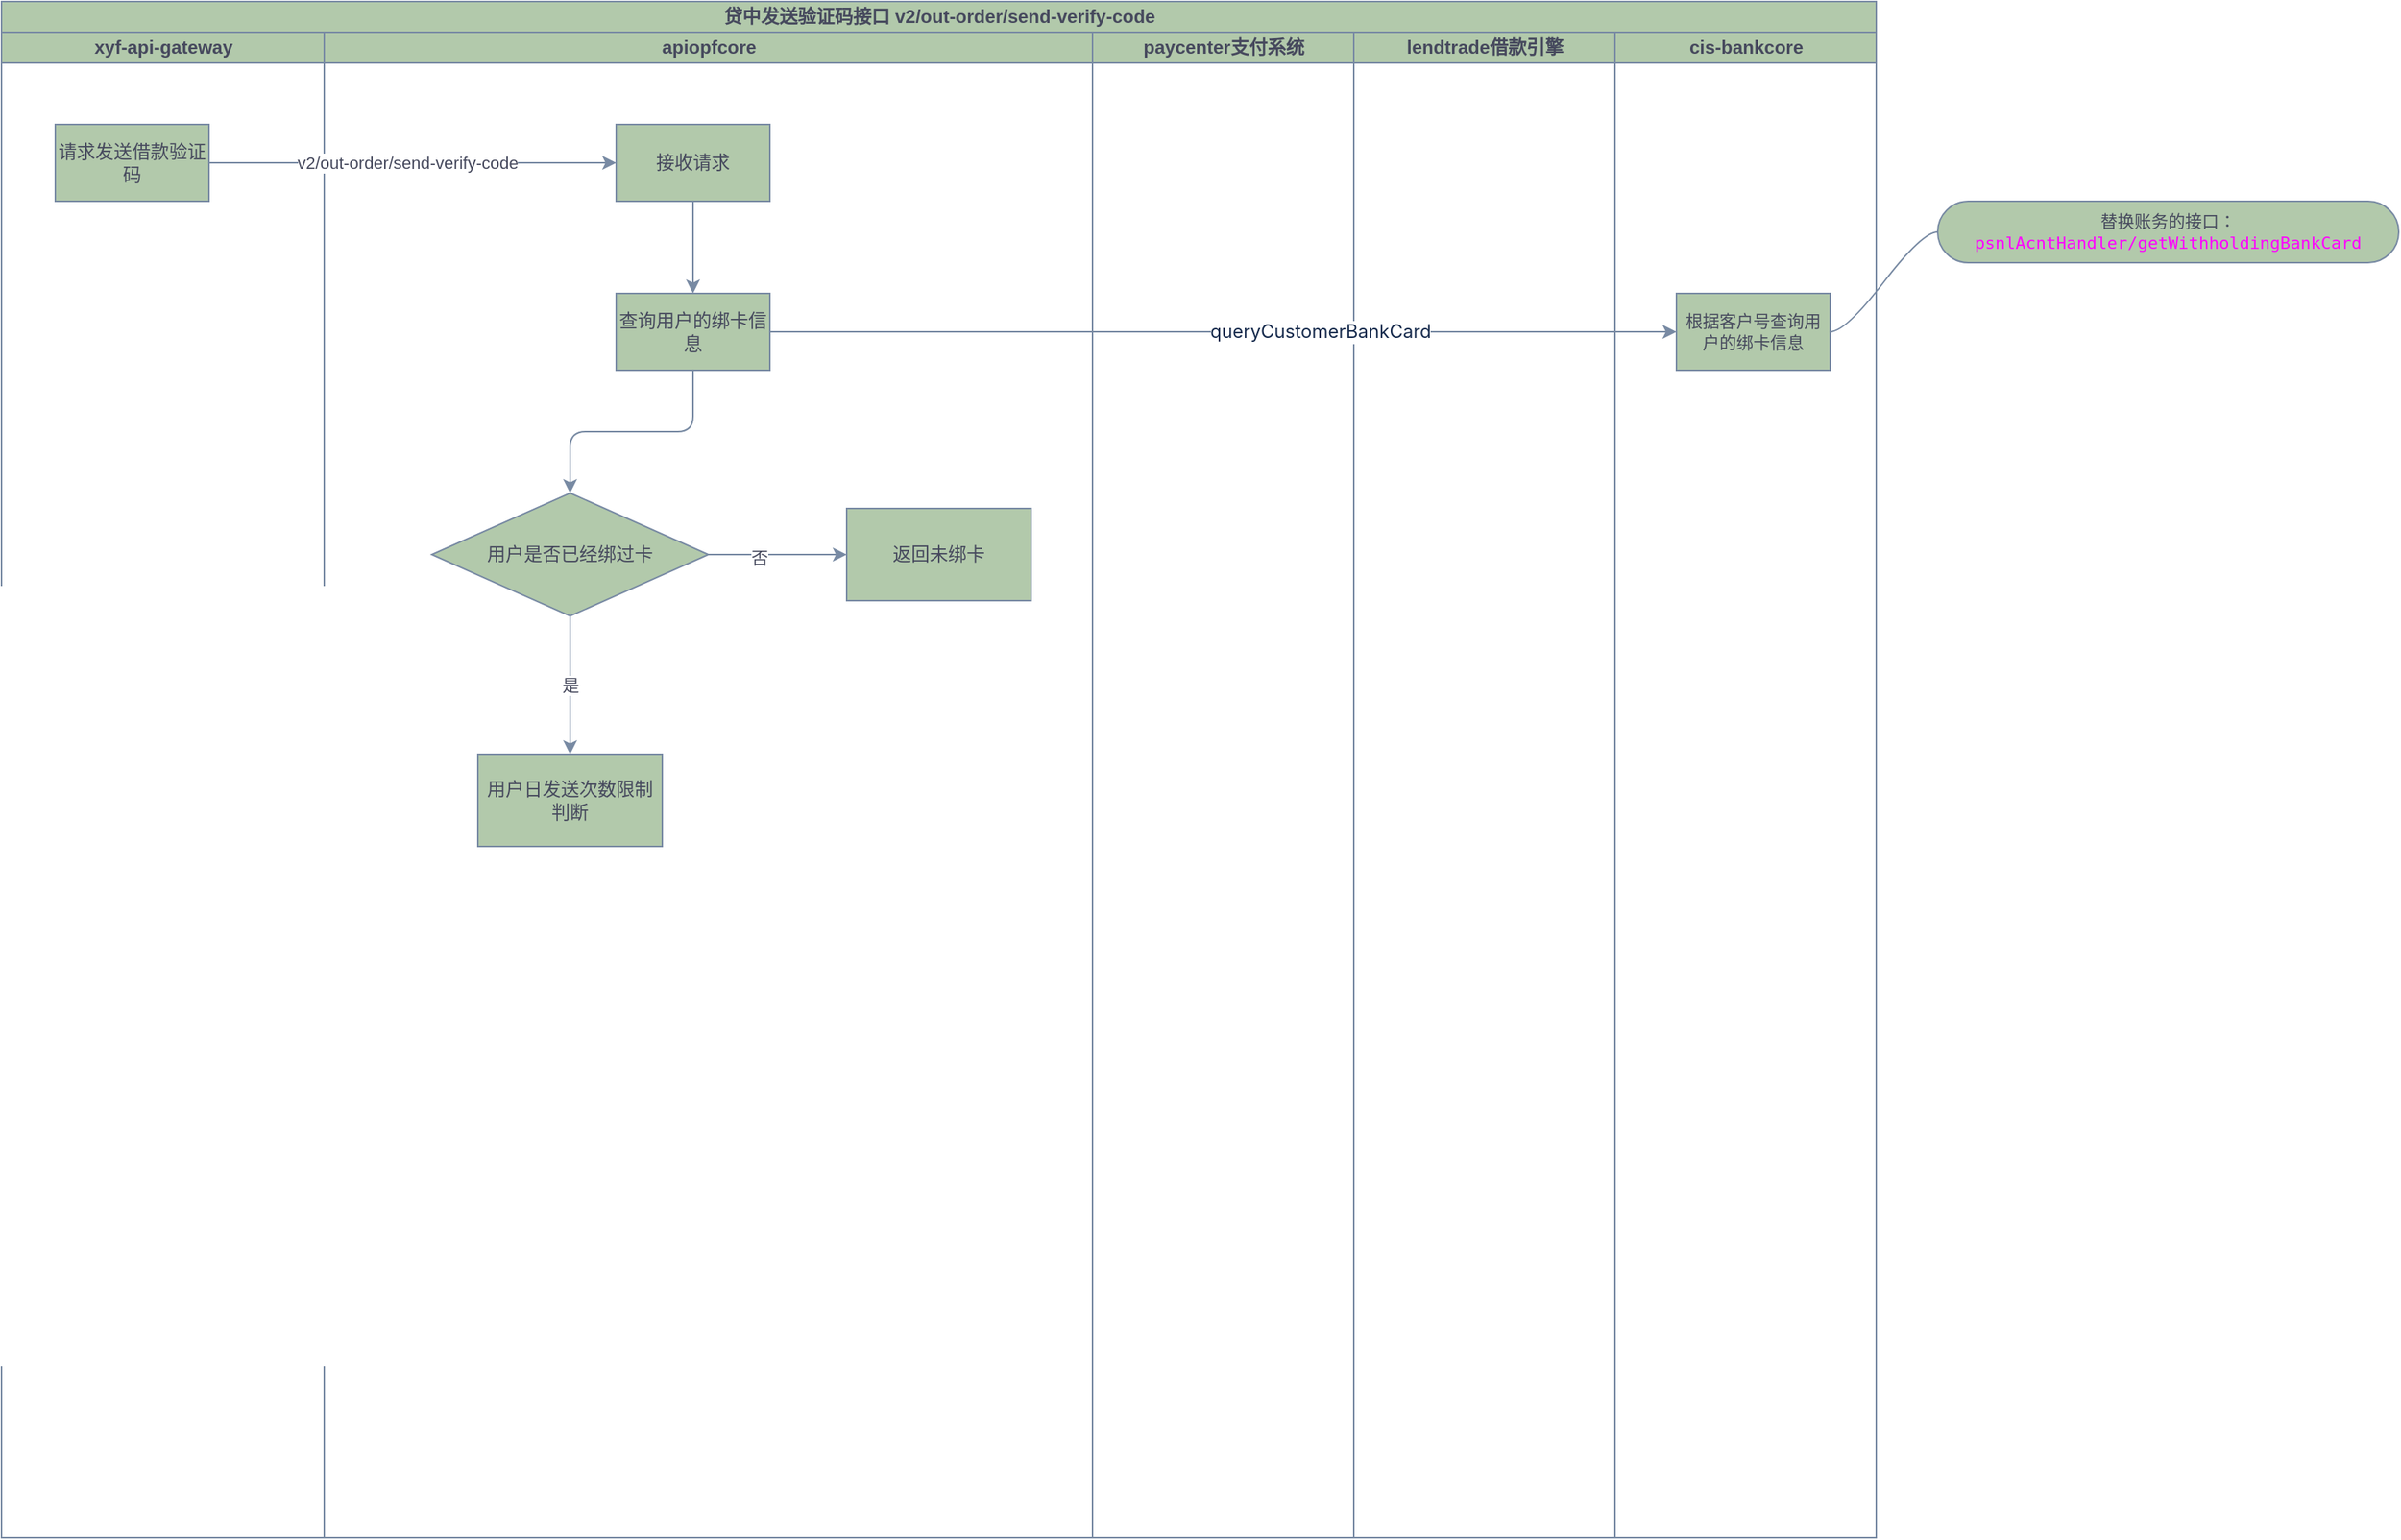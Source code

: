 <mxfile version="24.2.7" type="github">
  <diagram id="prtHgNgQTEPvFCAcTncT" name="Page-1">
    <mxGraphModel dx="1387" dy="842" grid="1" gridSize="10" guides="1" tooltips="1" connect="1" arrows="1" fold="1" page="1" pageScale="1" pageWidth="827" pageHeight="1169" math="0" shadow="0">
      <root>
        <mxCell id="0" />
        <mxCell id="1" parent="0" />
        <mxCell id="4VWQQhbqRCGnYC1Ltig9-1" value="贷中发送验证码接口 v2/out-order/send-verify-code" style="swimlane;childLayout=stackLayout;resizeParent=1;resizeParentMax=0;startSize=20;html=1;labelBackgroundColor=none;fillColor=#B2C9AB;strokeColor=#788AA3;fontColor=#46495D;swimlaneFillColor=none;" vertex="1" parent="1">
          <mxGeometry x="100.0" y="210" width="1220" height="1000" as="geometry" />
        </mxCell>
        <mxCell id="4VWQQhbqRCGnYC1Ltig9-2" value="xyf-api-gateway" style="swimlane;startSize=20;html=1;labelBackgroundColor=none;fillColor=#B2C9AB;strokeColor=#788AA3;fontColor=#46495D;" vertex="1" parent="4VWQQhbqRCGnYC1Ltig9-1">
          <mxGeometry y="20" width="210" height="980" as="geometry" />
        </mxCell>
        <mxCell id="4VWQQhbqRCGnYC1Ltig9-5" value="请求发送借款验证码" style="rounded=0;whiteSpace=wrap;html=1;strokeColor=#788AA3;fontColor=#46495D;fillColor=#B2C9AB;" vertex="1" parent="4VWQQhbqRCGnYC1Ltig9-2">
          <mxGeometry x="35" y="60" width="100" height="50" as="geometry" />
        </mxCell>
        <mxCell id="4VWQQhbqRCGnYC1Ltig9-3" value="apiopfcore" style="swimlane;startSize=20;html=1;labelBackgroundColor=none;fillColor=#B2C9AB;strokeColor=#788AA3;fontColor=#46495D;" vertex="1" parent="4VWQQhbqRCGnYC1Ltig9-1">
          <mxGeometry x="210" y="20" width="500" height="980" as="geometry" />
        </mxCell>
        <mxCell id="4VWQQhbqRCGnYC1Ltig9-16" value="" style="edgeStyle=orthogonalEdgeStyle;rounded=1;orthogonalLoop=1;jettySize=auto;html=1;strokeColor=#788AA3;fontColor=#46495D;fillColor=#B2C9AB;curved=0;" edge="1" parent="4VWQQhbqRCGnYC1Ltig9-3" source="4VWQQhbqRCGnYC1Ltig9-6" target="4VWQQhbqRCGnYC1Ltig9-15">
          <mxGeometry relative="1" as="geometry" />
        </mxCell>
        <mxCell id="4VWQQhbqRCGnYC1Ltig9-6" value="接收请求" style="rounded=0;whiteSpace=wrap;html=1;strokeColor=#788AA3;fontColor=#46495D;fillColor=#B2C9AB;" vertex="1" parent="4VWQQhbqRCGnYC1Ltig9-3">
          <mxGeometry x="190" y="60" width="100" height="50" as="geometry" />
        </mxCell>
        <mxCell id="4VWQQhbqRCGnYC1Ltig9-26" value="" style="edgeStyle=orthogonalEdgeStyle;curved=0;rounded=1;orthogonalLoop=1;jettySize=auto;html=1;strokeColor=#788AA3;align=center;verticalAlign=middle;fontFamily=Helvetica;fontSize=11;fontColor=#46495D;labelBackgroundColor=default;endArrow=classic;fillColor=#B2C9AB;" edge="1" parent="4VWQQhbqRCGnYC1Ltig9-3" source="4VWQQhbqRCGnYC1Ltig9-15" target="4VWQQhbqRCGnYC1Ltig9-25">
          <mxGeometry relative="1" as="geometry" />
        </mxCell>
        <mxCell id="4VWQQhbqRCGnYC1Ltig9-15" value="查询用户的绑卡信息" style="rounded=0;whiteSpace=wrap;html=1;strokeColor=#788AA3;fontColor=#46495D;fillColor=#B2C9AB;" vertex="1" parent="4VWQQhbqRCGnYC1Ltig9-3">
          <mxGeometry x="190" y="170" width="100" height="50" as="geometry" />
        </mxCell>
        <mxCell id="4VWQQhbqRCGnYC1Ltig9-28" value="" style="edgeStyle=orthogonalEdgeStyle;curved=0;rounded=1;orthogonalLoop=1;jettySize=auto;html=1;strokeColor=#788AA3;align=center;verticalAlign=middle;fontFamily=Helvetica;fontSize=11;fontColor=#46495D;labelBackgroundColor=default;endArrow=classic;fillColor=#B2C9AB;" edge="1" parent="4VWQQhbqRCGnYC1Ltig9-3" source="4VWQQhbqRCGnYC1Ltig9-25" target="4VWQQhbqRCGnYC1Ltig9-27">
          <mxGeometry relative="1" as="geometry" />
        </mxCell>
        <mxCell id="4VWQQhbqRCGnYC1Ltig9-29" value="否" style="edgeLabel;html=1;align=center;verticalAlign=middle;resizable=0;points=[];strokeColor=#788AA3;fontFamily=Helvetica;fontSize=11;fontColor=#46495D;labelBackgroundColor=default;fillColor=#B2C9AB;" vertex="1" connectable="0" parent="4VWQQhbqRCGnYC1Ltig9-28">
          <mxGeometry x="-0.267" y="-2" relative="1" as="geometry">
            <mxPoint as="offset" />
          </mxGeometry>
        </mxCell>
        <mxCell id="4VWQQhbqRCGnYC1Ltig9-31" value="是" style="edgeStyle=orthogonalEdgeStyle;curved=0;rounded=1;orthogonalLoop=1;jettySize=auto;html=1;strokeColor=#788AA3;align=center;verticalAlign=middle;fontFamily=Helvetica;fontSize=11;fontColor=#46495D;labelBackgroundColor=default;endArrow=classic;fillColor=#B2C9AB;" edge="1" parent="4VWQQhbqRCGnYC1Ltig9-3" source="4VWQQhbqRCGnYC1Ltig9-25" target="4VWQQhbqRCGnYC1Ltig9-30">
          <mxGeometry relative="1" as="geometry" />
        </mxCell>
        <mxCell id="4VWQQhbqRCGnYC1Ltig9-25" value="用户是否已经绑过卡" style="rhombus;whiteSpace=wrap;html=1;fillColor=#B2C9AB;strokeColor=#788AA3;fontColor=#46495D;rounded=0;" vertex="1" parent="4VWQQhbqRCGnYC1Ltig9-3">
          <mxGeometry x="70" y="300" width="180" height="80" as="geometry" />
        </mxCell>
        <mxCell id="4VWQQhbqRCGnYC1Ltig9-27" value="返回未绑卡" style="whiteSpace=wrap;html=1;fillColor=#B2C9AB;strokeColor=#788AA3;fontColor=#46495D;rounded=0;" vertex="1" parent="4VWQQhbqRCGnYC1Ltig9-3">
          <mxGeometry x="340" y="310" width="120" height="60" as="geometry" />
        </mxCell>
        <mxCell id="4VWQQhbqRCGnYC1Ltig9-30" value="用户日发送次数限制判断" style="whiteSpace=wrap;html=1;fillColor=#B2C9AB;strokeColor=#788AA3;fontColor=#46495D;rounded=0;" vertex="1" parent="4VWQQhbqRCGnYC1Ltig9-3">
          <mxGeometry x="100" y="470" width="120" height="60" as="geometry" />
        </mxCell>
        <mxCell id="4VWQQhbqRCGnYC1Ltig9-4" value="paycenter支付系统" style="swimlane;startSize=20;html=1;labelBackgroundColor=none;fillColor=#B2C9AB;strokeColor=#788AA3;fontColor=#46495D;" vertex="1" parent="4VWQQhbqRCGnYC1Ltig9-1">
          <mxGeometry x="710" y="20" width="170" height="980" as="geometry" />
        </mxCell>
        <mxCell id="4VWQQhbqRCGnYC1Ltig9-11" value="lendtrade借款引擎" style="swimlane;startSize=20;html=1;labelBackgroundColor=none;fillColor=#B2C9AB;strokeColor=#788AA3;fontColor=#46495D;" vertex="1" parent="4VWQQhbqRCGnYC1Ltig9-1">
          <mxGeometry x="880" y="20" width="170" height="980" as="geometry" />
        </mxCell>
        <mxCell id="4VWQQhbqRCGnYC1Ltig9-10" value="cis-bankcore" style="swimlane;startSize=20;html=1;labelBackgroundColor=none;fillColor=#B2C9AB;strokeColor=#788AA3;fontColor=#46495D;" vertex="1" parent="4VWQQhbqRCGnYC1Ltig9-1">
          <mxGeometry x="1050" y="20" width="170" height="980" as="geometry" />
        </mxCell>
        <mxCell id="4VWQQhbqRCGnYC1Ltig9-12" value="&lt;font style=&quot;font-size: 11px;&quot;&gt;根据客户号查询用户的绑卡信息&lt;/font&gt;" style="rounded=0;whiteSpace=wrap;html=1;strokeColor=#788AA3;fontColor=#46495D;fillColor=#B2C9AB;fontSize=8;" vertex="1" parent="4VWQQhbqRCGnYC1Ltig9-10">
          <mxGeometry x="40" y="170" width="100" height="50" as="geometry" />
        </mxCell>
        <mxCell id="4VWQQhbqRCGnYC1Ltig9-7" style="edgeStyle=orthogonalEdgeStyle;rounded=0;orthogonalLoop=1;jettySize=auto;html=1;entryX=0;entryY=0.5;entryDx=0;entryDy=0;strokeColor=#788AA3;fontColor=#46495D;fillColor=#B2C9AB;" edge="1" parent="4VWQQhbqRCGnYC1Ltig9-1" source="4VWQQhbqRCGnYC1Ltig9-5" target="4VWQQhbqRCGnYC1Ltig9-6">
          <mxGeometry relative="1" as="geometry" />
        </mxCell>
        <mxCell id="4VWQQhbqRCGnYC1Ltig9-8" value="&lt;span style=&quot;color: rgba(0, 0, 0, 0); font-family: monospace; font-size: 0px; text-align: start; background-color: rgb(251, 251, 251);&quot;&gt;%3CmxGraphModel%3E%3Croot%3E%3CmxCell%20id%3D%220%22%2F%3E%3CmxCell%20id%3D%221%22%20parent%3D%220%22%2F%3E%3CmxCell%20id%3D%222%22%20value%3D%22%E8%AF%B7%E6%B1%82%E5%8F%91%E9%80%81%E5%80%9F%E6%AC%BE%E9%AA%8C%E8%AF%81%E7%A0%81%22%20style%3D%22rounded%3D0%3BwhiteSpace%3Dwrap%3Bhtml%3D1%3BstrokeColor%3D%23788AA3%3BfontColor%3D%2346495D%3BfillColor%3D%23B2C9AB%3B%22%20vertex%3D%221%22%20parent%3D%221%22%3E%3CmxGeometry%20x%3D%22135.0%22%20y%3D%22290%22%20width%3D%22100%22%20height%3D%2250%22%20as%3D%22geometry%22%2F%3E%3C%2FmxCell%3E%3C%2Froot%3E%3C%2FmxGraphModel%3&lt;/span&gt;" style="edgeLabel;html=1;align=center;verticalAlign=middle;resizable=0;points=[];strokeColor=#788AA3;fontColor=#46495D;fillColor=#B2C9AB;" vertex="1" connectable="0" parent="4VWQQhbqRCGnYC1Ltig9-7">
          <mxGeometry x="-0.241" relative="1" as="geometry">
            <mxPoint as="offset" />
          </mxGeometry>
        </mxCell>
        <mxCell id="4VWQQhbqRCGnYC1Ltig9-9" value="v2/out-order/send-verify-code" style="edgeLabel;html=1;align=center;verticalAlign=middle;resizable=0;points=[];strokeColor=#788AA3;fontColor=#46495D;fillColor=#B2C9AB;" vertex="1" connectable="0" parent="4VWQQhbqRCGnYC1Ltig9-7">
          <mxGeometry x="-0.155" relative="1" as="geometry">
            <mxPoint x="17" as="offset" />
          </mxGeometry>
        </mxCell>
        <mxCell id="4VWQQhbqRCGnYC1Ltig9-17" style="edgeStyle=orthogonalEdgeStyle;curved=0;rounded=1;orthogonalLoop=1;jettySize=auto;html=1;strokeColor=#788AA3;align=center;verticalAlign=middle;fontFamily=Helvetica;fontSize=11;fontColor=#46495D;labelBackgroundColor=default;endArrow=classic;fillColor=#B2C9AB;" edge="1" parent="4VWQQhbqRCGnYC1Ltig9-1" source="4VWQQhbqRCGnYC1Ltig9-15">
          <mxGeometry relative="1" as="geometry">
            <mxPoint x="1090.0" y="215" as="targetPoint" />
          </mxGeometry>
        </mxCell>
        <mxCell id="4VWQQhbqRCGnYC1Ltig9-18" value="&lt;span style=&quot;color: rgb(23, 43, 77); font-family: -apple-system, &amp;quot;system-ui&amp;quot;, &amp;quot;Segoe UI&amp;quot;, Roboto, Oxygen, Ubuntu, &amp;quot;Fira Sans&amp;quot;, &amp;quot;Droid Sans&amp;quot;, &amp;quot;Helvetica Neue&amp;quot;, sans-serif; font-size: 12px; text-align: left; text-wrap: wrap;&quot;&gt;queryCustomerBankCard&lt;/span&gt;" style="edgeLabel;html=1;align=center;verticalAlign=middle;resizable=0;points=[];strokeColor=#788AA3;fontFamily=Helvetica;fontSize=12;fontColor=#46495D;labelBackgroundColor=default;fillColor=#B2C9AB;" vertex="1" connectable="0" parent="4VWQQhbqRCGnYC1Ltig9-17">
          <mxGeometry x="-0.052" y="2" relative="1" as="geometry">
            <mxPoint x="78" y="2" as="offset" />
          </mxGeometry>
        </mxCell>
        <mxCell id="4VWQQhbqRCGnYC1Ltig9-21" value="替换账务的接口：&lt;div&gt;&lt;span style=&quot;color: rgb(255, 0, 255); font-family: Menlo-Regular, monospace;&quot;&gt;&lt;font style=&quot;font-size: 11px;&quot;&gt;psnlAcntHandler/getWithholdingBankCard&lt;/font&gt;&lt;/span&gt;&lt;/div&gt;" style="whiteSpace=wrap;html=1;rounded=1;arcSize=50;align=center;verticalAlign=middle;strokeWidth=1;autosize=1;spacing=4;treeFolding=1;treeMoving=1;newEdgeStyle={&quot;edgeStyle&quot;:&quot;entityRelationEdgeStyle&quot;,&quot;startArrow&quot;:&quot;none&quot;,&quot;endArrow&quot;:&quot;none&quot;,&quot;segment&quot;:10,&quot;curved&quot;:1,&quot;sourcePerimeterSpacing&quot;:0,&quot;targetPerimeterSpacing&quot;:0};strokeColor=#788AA3;fontFamily=Helvetica;fontSize=11;fontColor=#46495D;labelBackgroundColor=none;fillColor=#B2C9AB;" vertex="1" parent="1">
          <mxGeometry x="1360" y="340" width="300" height="40" as="geometry" />
        </mxCell>
        <mxCell id="4VWQQhbqRCGnYC1Ltig9-22" value="" style="edgeStyle=entityRelationEdgeStyle;startArrow=none;endArrow=none;segment=10;curved=1;sourcePerimeterSpacing=0;targetPerimeterSpacing=0;rounded=1;strokeColor=#788AA3;align=center;verticalAlign=middle;fontFamily=Helvetica;fontSize=11;fontColor=#46495D;labelBackgroundColor=default;fillColor=#B2C9AB;exitX=1;exitY=0.5;exitDx=0;exitDy=0;" edge="1" target="4VWQQhbqRCGnYC1Ltig9-21" parent="1" source="4VWQQhbqRCGnYC1Ltig9-12">
          <mxGeometry relative="1" as="geometry">
            <mxPoint x="1030" y="420" as="sourcePoint" />
          </mxGeometry>
        </mxCell>
      </root>
    </mxGraphModel>
  </diagram>
</mxfile>
